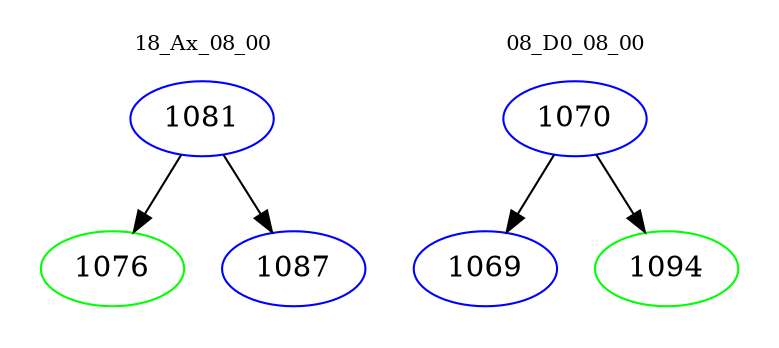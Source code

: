 digraph{
subgraph cluster_0 {
color = white
label = "18_Ax_08_00";
fontsize=10;
T0_1081 [label="1081", color="blue"]
T0_1081 -> T0_1076 [color="black"]
T0_1076 [label="1076", color="green"]
T0_1081 -> T0_1087 [color="black"]
T0_1087 [label="1087", color="blue"]
}
subgraph cluster_1 {
color = white
label = "08_D0_08_00";
fontsize=10;
T1_1070 [label="1070", color="blue"]
T1_1070 -> T1_1069 [color="black"]
T1_1069 [label="1069", color="blue"]
T1_1070 -> T1_1094 [color="black"]
T1_1094 [label="1094", color="green"]
}
}
